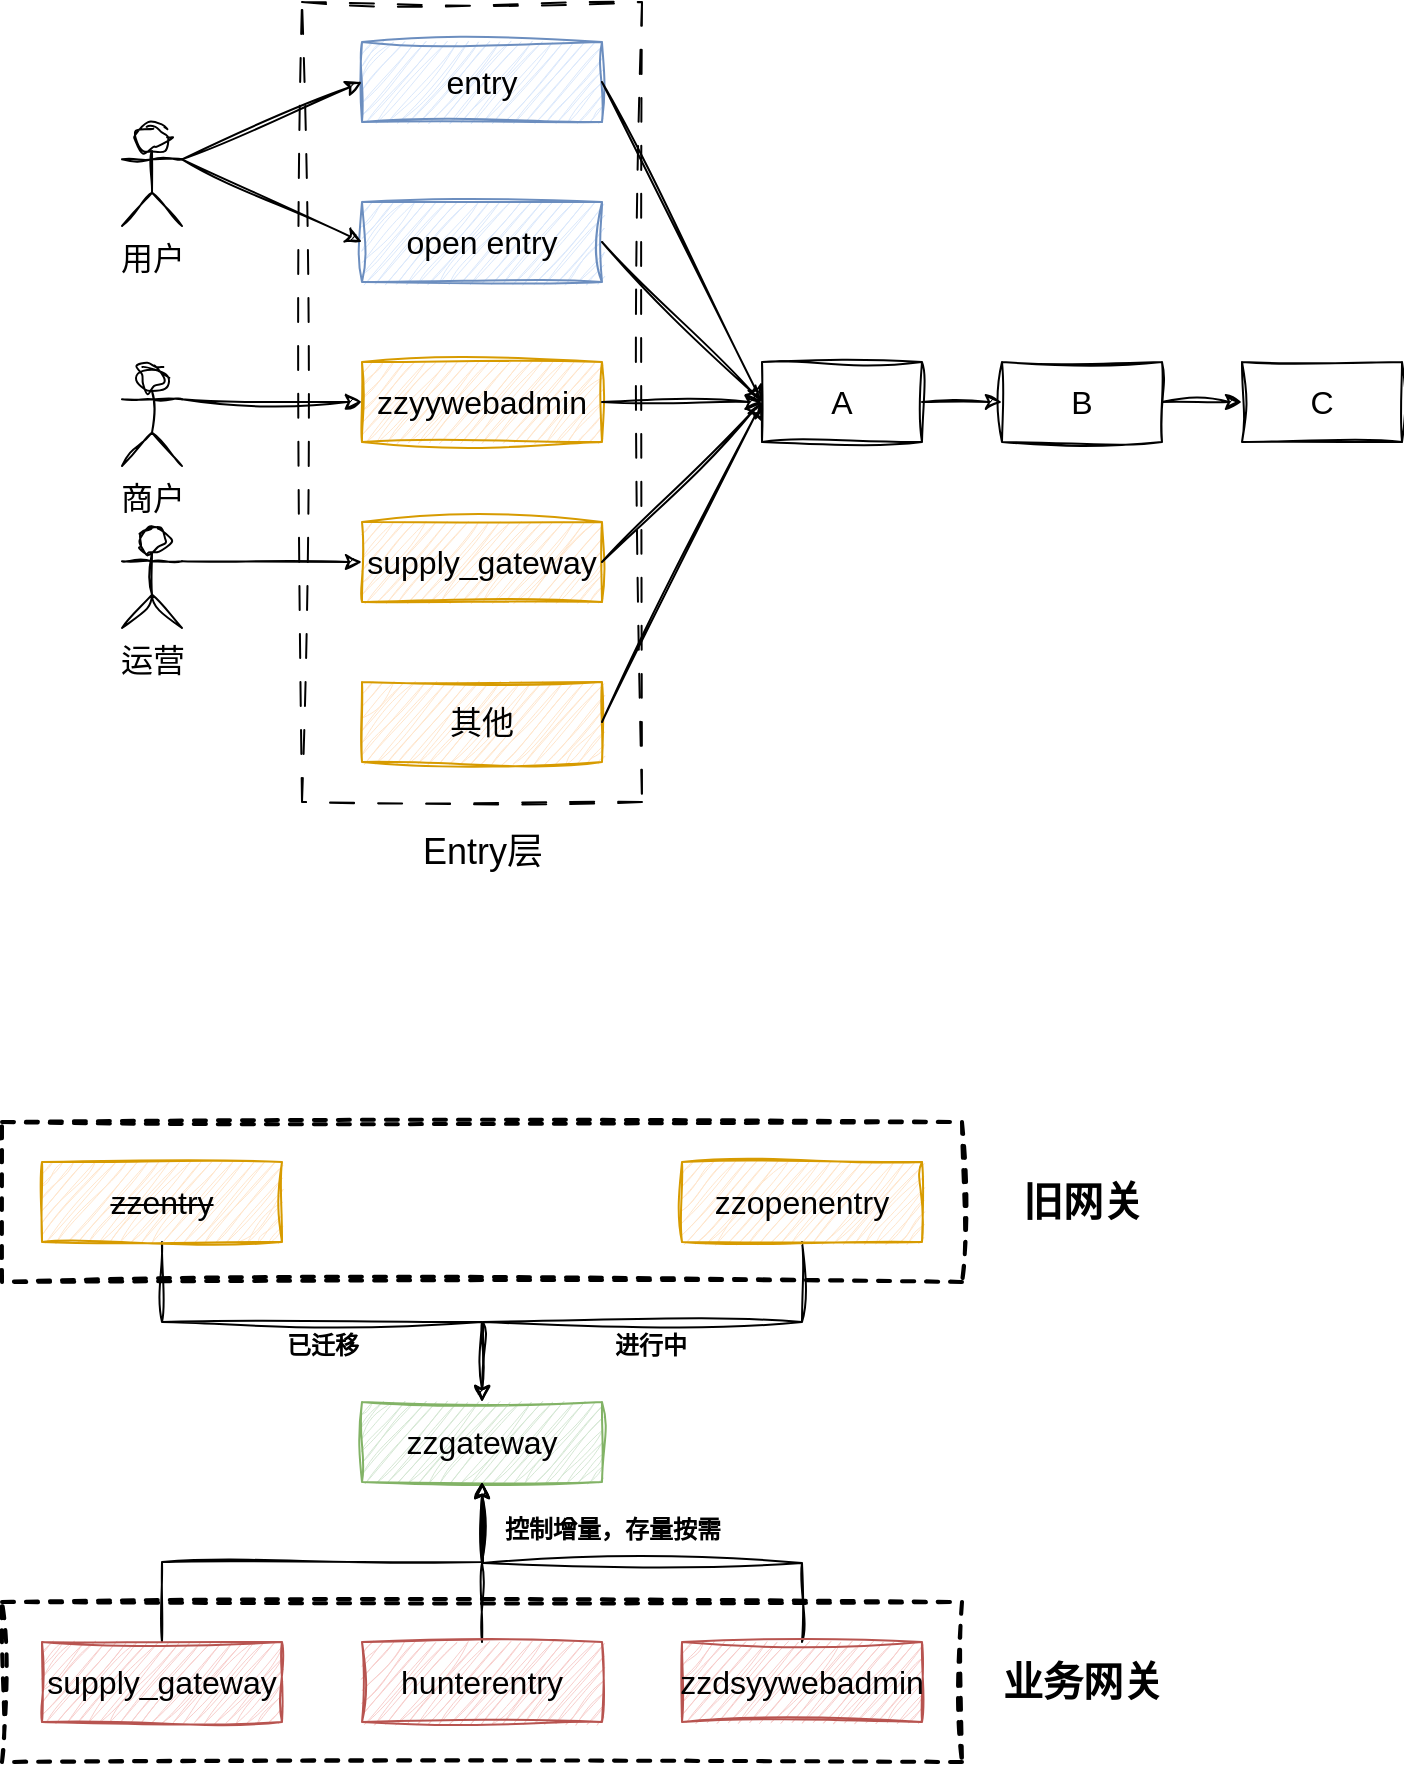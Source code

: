 <mxfile version="27.1.6">
  <diagram name="第 1 页" id="-oJ8g-evq7t_JlolHOR6">
    <mxGraphModel dx="1542" dy="1126" grid="1" gridSize="10" guides="1" tooltips="1" connect="1" arrows="1" fold="1" page="1" pageScale="1" pageWidth="827" pageHeight="1169" math="0" shadow="0">
      <root>
        <mxCell id="0" />
        <mxCell id="1" parent="0" />
        <mxCell id="vNhl9Bx8lMaB6bppikqN-8" value="" style="rounded=0;whiteSpace=wrap;html=1;sketch=1;hachureGap=4;jiggle=2;curveFitting=1;fontFamily=Architects Daughter;fontSource=https%3A%2F%2Ffonts.googleapis.com%2Fcss%3Ffamily%3DArchitects%2BDaughter;fillColor=none;dashed=1;strokeWidth=2;" vertex="1" parent="1">
          <mxGeometry x="60" y="980" width="480" height="80" as="geometry" />
        </mxCell>
        <mxCell id="vNhl9Bx8lMaB6bppikqN-7" value="" style="rounded=0;whiteSpace=wrap;html=1;sketch=1;hachureGap=4;jiggle=2;curveFitting=1;fontFamily=Architects Daughter;fontSource=https%3A%2F%2Ffonts.googleapis.com%2Fcss%3Ffamily%3DArchitects%2BDaughter;fillColor=none;dashed=1;strokeWidth=2;" vertex="1" parent="1">
          <mxGeometry x="60" y="740" width="480" height="80" as="geometry" />
        </mxCell>
        <mxCell id="xvBxuv2EjaNDSOwoqCo1-30" value="" style="rounded=0;whiteSpace=wrap;html=1;fillColor=none;dashed=1;dashPattern=12 12;sketch=1;curveFitting=1;jiggle=2;" parent="1" vertex="1">
          <mxGeometry x="210" y="180" width="170" height="400" as="geometry" />
        </mxCell>
        <mxCell id="xvBxuv2EjaNDSOwoqCo1-1" value="&lt;font style=&quot;font-size: 16px;&quot;&gt;用户&lt;/font&gt;" style="shape=umlActor;verticalLabelPosition=bottom;verticalAlign=top;html=1;outlineConnect=0;sketch=1;curveFitting=1;jiggle=2;" parent="1" vertex="1">
          <mxGeometry x="120" y="242" width="30" height="50" as="geometry" />
        </mxCell>
        <mxCell id="xvBxuv2EjaNDSOwoqCo1-3" value="&lt;font style=&quot;font-size: 16px;&quot;&gt;entry&lt;/font&gt;" style="rounded=0;whiteSpace=wrap;html=1;fillColor=#dae8fc;strokeColor=#6c8ebf;sketch=1;curveFitting=1;jiggle=2;" parent="1" vertex="1">
          <mxGeometry x="240" y="200" width="120" height="40" as="geometry" />
        </mxCell>
        <mxCell id="xvBxuv2EjaNDSOwoqCo1-5" value="&lt;font style=&quot;font-size: 16px;&quot;&gt;open entry&lt;/font&gt;" style="rounded=0;whiteSpace=wrap;html=1;fillColor=#dae8fc;strokeColor=#6c8ebf;sketch=1;curveFitting=1;jiggle=2;" parent="1" vertex="1">
          <mxGeometry x="240" y="280" width="120" height="40" as="geometry" />
        </mxCell>
        <mxCell id="xvBxuv2EjaNDSOwoqCo1-26" style="edgeStyle=orthogonalEdgeStyle;rounded=0;orthogonalLoop=1;jettySize=auto;html=1;exitX=1;exitY=0.5;exitDx=0;exitDy=0;entryX=0;entryY=0.5;entryDx=0;entryDy=0;sketch=1;curveFitting=1;jiggle=2;" parent="1" source="xvBxuv2EjaNDSOwoqCo1-6" target="xvBxuv2EjaNDSOwoqCo1-7" edge="1">
          <mxGeometry relative="1" as="geometry" />
        </mxCell>
        <mxCell id="xvBxuv2EjaNDSOwoqCo1-6" value="&lt;font style=&quot;font-size: 16px;&quot;&gt;A&lt;/font&gt;" style="rounded=0;whiteSpace=wrap;html=1;sketch=1;curveFitting=1;jiggle=2;" parent="1" vertex="1">
          <mxGeometry x="440" y="360" width="80" height="40" as="geometry" />
        </mxCell>
        <mxCell id="xvBxuv2EjaNDSOwoqCo1-27" style="edgeStyle=orthogonalEdgeStyle;rounded=0;orthogonalLoop=1;jettySize=auto;html=1;exitX=1;exitY=0.5;exitDx=0;exitDy=0;entryX=0;entryY=0.5;entryDx=0;entryDy=0;sketch=1;curveFitting=1;jiggle=2;" parent="1" source="xvBxuv2EjaNDSOwoqCo1-7" target="xvBxuv2EjaNDSOwoqCo1-8" edge="1">
          <mxGeometry relative="1" as="geometry" />
        </mxCell>
        <mxCell id="xvBxuv2EjaNDSOwoqCo1-7" value="&lt;span style=&quot;font-size: 16px;&quot;&gt;B&lt;/span&gt;" style="rounded=0;whiteSpace=wrap;html=1;sketch=1;curveFitting=1;jiggle=2;" parent="1" vertex="1">
          <mxGeometry x="560" y="360" width="80" height="40" as="geometry" />
        </mxCell>
        <mxCell id="xvBxuv2EjaNDSOwoqCo1-8" value="&lt;span style=&quot;font-size: 16px;&quot;&gt;C&lt;/span&gt;" style="rounded=0;whiteSpace=wrap;html=1;sketch=1;curveFitting=1;jiggle=2;" parent="1" vertex="1">
          <mxGeometry x="680" y="360" width="80" height="40" as="geometry" />
        </mxCell>
        <mxCell id="xvBxuv2EjaNDSOwoqCo1-9" value="&lt;font style=&quot;font-size: 16px;&quot;&gt;zzyywebadmin&lt;/font&gt;" style="rounded=0;whiteSpace=wrap;html=1;fillColor=#ffe6cc;strokeColor=#d79b00;sketch=1;curveFitting=1;jiggle=2;" parent="1" vertex="1">
          <mxGeometry x="240" y="360" width="120" height="40" as="geometry" />
        </mxCell>
        <mxCell id="xvBxuv2EjaNDSOwoqCo1-10" value="&lt;font style=&quot;font-size: 16px;&quot;&gt;supply_gateway&lt;/font&gt;" style="rounded=0;whiteSpace=wrap;html=1;fillColor=#ffe6cc;strokeColor=#d79b00;sketch=1;curveFitting=1;jiggle=2;" parent="1" vertex="1">
          <mxGeometry x="240" y="440" width="120" height="40" as="geometry" />
        </mxCell>
        <mxCell id="xvBxuv2EjaNDSOwoqCo1-13" value="&lt;font style=&quot;font-size: 16px;&quot;&gt;商户&lt;/font&gt;" style="shape=umlActor;verticalLabelPosition=bottom;verticalAlign=top;html=1;outlineConnect=0;sketch=1;curveFitting=1;jiggle=2;" parent="1" vertex="1">
          <mxGeometry x="120" y="362" width="30" height="50" as="geometry" />
        </mxCell>
        <mxCell id="xvBxuv2EjaNDSOwoqCo1-14" value="&lt;font style=&quot;font-size: 16px;&quot;&gt;运营&lt;/font&gt;" style="shape=umlActor;verticalLabelPosition=bottom;verticalAlign=top;html=1;outlineConnect=0;sketch=1;curveFitting=1;jiggle=2;" parent="1" vertex="1">
          <mxGeometry x="120" y="443" width="30" height="50" as="geometry" />
        </mxCell>
        <mxCell id="xvBxuv2EjaNDSOwoqCo1-18" value="" style="endArrow=classic;html=1;rounded=0;exitX=1;exitY=0.333;exitDx=0;exitDy=0;exitPerimeter=0;entryX=0;entryY=0.5;entryDx=0;entryDy=0;sketch=1;curveFitting=1;jiggle=2;" parent="1" source="xvBxuv2EjaNDSOwoqCo1-1" target="xvBxuv2EjaNDSOwoqCo1-3" edge="1">
          <mxGeometry width="50" height="50" relative="1" as="geometry">
            <mxPoint x="170" y="160" as="sourcePoint" />
            <mxPoint x="220" y="110" as="targetPoint" />
          </mxGeometry>
        </mxCell>
        <mxCell id="xvBxuv2EjaNDSOwoqCo1-19" value="" style="endArrow=classic;html=1;rounded=0;exitX=1;exitY=0.333;exitDx=0;exitDy=0;exitPerimeter=0;entryX=0;entryY=0.5;entryDx=0;entryDy=0;sketch=1;curveFitting=1;jiggle=2;" parent="1" source="xvBxuv2EjaNDSOwoqCo1-1" target="xvBxuv2EjaNDSOwoqCo1-5" edge="1">
          <mxGeometry width="50" height="50" relative="1" as="geometry">
            <mxPoint x="160" y="260" as="sourcePoint" />
            <mxPoint x="250" y="230" as="targetPoint" />
          </mxGeometry>
        </mxCell>
        <mxCell id="xvBxuv2EjaNDSOwoqCo1-20" value="" style="endArrow=classic;html=1;rounded=0;exitX=1;exitY=0.5;exitDx=0;exitDy=0;entryX=0;entryY=0.5;entryDx=0;entryDy=0;sketch=1;curveFitting=1;jiggle=2;" parent="1" source="xvBxuv2EjaNDSOwoqCo1-3" target="xvBxuv2EjaNDSOwoqCo1-6" edge="1">
          <mxGeometry width="50" height="50" relative="1" as="geometry">
            <mxPoint x="160" y="269" as="sourcePoint" />
            <mxPoint x="250" y="310" as="targetPoint" />
          </mxGeometry>
        </mxCell>
        <mxCell id="xvBxuv2EjaNDSOwoqCo1-21" value="" style="endArrow=classic;html=1;rounded=0;exitX=1;exitY=0.5;exitDx=0;exitDy=0;entryX=0;entryY=0.5;entryDx=0;entryDy=0;sketch=1;curveFitting=1;jiggle=2;" parent="1" source="xvBxuv2EjaNDSOwoqCo1-5" target="xvBxuv2EjaNDSOwoqCo1-6" edge="1">
          <mxGeometry width="50" height="50" relative="1" as="geometry">
            <mxPoint x="370" y="230" as="sourcePoint" />
            <mxPoint x="450" y="350" as="targetPoint" />
          </mxGeometry>
        </mxCell>
        <mxCell id="xvBxuv2EjaNDSOwoqCo1-22" value="" style="endArrow=classic;html=1;rounded=0;exitX=1;exitY=0.5;exitDx=0;exitDy=0;entryX=0;entryY=0.5;entryDx=0;entryDy=0;sketch=1;curveFitting=1;jiggle=2;" parent="1" source="xvBxuv2EjaNDSOwoqCo1-9" target="xvBxuv2EjaNDSOwoqCo1-6" edge="1">
          <mxGeometry width="50" height="50" relative="1" as="geometry">
            <mxPoint x="370" y="310" as="sourcePoint" />
            <mxPoint x="450" y="350" as="targetPoint" />
          </mxGeometry>
        </mxCell>
        <mxCell id="xvBxuv2EjaNDSOwoqCo1-23" value="" style="endArrow=classic;html=1;rounded=0;exitX=1;exitY=0.5;exitDx=0;exitDy=0;entryX=0;entryY=0.5;entryDx=0;entryDy=0;sketch=1;curveFitting=1;jiggle=2;" parent="1" source="xvBxuv2EjaNDSOwoqCo1-10" target="xvBxuv2EjaNDSOwoqCo1-6" edge="1">
          <mxGeometry width="50" height="50" relative="1" as="geometry">
            <mxPoint x="370" y="390" as="sourcePoint" />
            <mxPoint x="450" y="350" as="targetPoint" />
          </mxGeometry>
        </mxCell>
        <mxCell id="xvBxuv2EjaNDSOwoqCo1-24" value="&lt;span style=&quot;font-size: 16px;&quot;&gt;其他&lt;/span&gt;" style="rounded=0;whiteSpace=wrap;html=1;fillColor=#ffe6cc;strokeColor=#d79b00;sketch=1;curveFitting=1;jiggle=2;" parent="1" vertex="1">
          <mxGeometry x="240" y="520" width="120" height="40" as="geometry" />
        </mxCell>
        <mxCell id="xvBxuv2EjaNDSOwoqCo1-25" value="" style="endArrow=classic;html=1;rounded=0;exitX=1;exitY=0.5;exitDx=0;exitDy=0;entryX=0;entryY=0.5;entryDx=0;entryDy=0;sketch=1;curveFitting=1;jiggle=2;" parent="1" source="xvBxuv2EjaNDSOwoqCo1-24" target="xvBxuv2EjaNDSOwoqCo1-6" edge="1">
          <mxGeometry width="50" height="50" relative="1" as="geometry">
            <mxPoint x="370" y="470" as="sourcePoint" />
            <mxPoint x="450" y="350" as="targetPoint" />
          </mxGeometry>
        </mxCell>
        <mxCell id="xvBxuv2EjaNDSOwoqCo1-28" value="" style="endArrow=classic;html=1;rounded=0;exitX=1;exitY=0.333;exitDx=0;exitDy=0;exitPerimeter=0;entryX=0;entryY=0.5;entryDx=0;entryDy=0;sketch=1;curveFitting=1;jiggle=2;" parent="1" source="xvBxuv2EjaNDSOwoqCo1-13" target="xvBxuv2EjaNDSOwoqCo1-9" edge="1">
          <mxGeometry width="50" height="50" relative="1" as="geometry">
            <mxPoint x="160" y="269" as="sourcePoint" />
            <mxPoint x="250" y="310" as="targetPoint" />
          </mxGeometry>
        </mxCell>
        <mxCell id="xvBxuv2EjaNDSOwoqCo1-29" value="" style="endArrow=classic;html=1;rounded=0;exitX=1;exitY=0.333;exitDx=0;exitDy=0;exitPerimeter=0;entryX=0;entryY=0.5;entryDx=0;entryDy=0;sketch=1;curveFitting=1;jiggle=2;" parent="1" source="xvBxuv2EjaNDSOwoqCo1-14" target="xvBxuv2EjaNDSOwoqCo1-10" edge="1">
          <mxGeometry width="50" height="50" relative="1" as="geometry">
            <mxPoint x="160" y="389" as="sourcePoint" />
            <mxPoint x="250" y="390" as="targetPoint" />
          </mxGeometry>
        </mxCell>
        <mxCell id="xvBxuv2EjaNDSOwoqCo1-31" value="&lt;font style=&quot;font-size: 18px;&quot;&gt;Entry层&lt;/font&gt;" style="text;html=1;align=center;verticalAlign=middle;resizable=0;points=[];autosize=1;strokeColor=none;fillColor=none;sketch=1;curveFitting=1;jiggle=2;" parent="1" vertex="1">
          <mxGeometry x="260" y="585" width="80" height="40" as="geometry" />
        </mxCell>
        <mxCell id="vNhl9Bx8lMaB6bppikqN-9" style="edgeStyle=orthogonalEdgeStyle;rounded=0;sketch=1;hachureGap=4;jiggle=2;curveFitting=1;orthogonalLoop=1;jettySize=auto;html=1;exitX=0.5;exitY=1;exitDx=0;exitDy=0;entryX=0.5;entryY=0;entryDx=0;entryDy=0;fontFamily=Architects Daughter;fontSource=https%3A%2F%2Ffonts.googleapis.com%2Fcss%3Ffamily%3DArchitects%2BDaughter;" edge="1" parent="1" source="vNhl9Bx8lMaB6bppikqN-1" target="vNhl9Bx8lMaB6bppikqN-3">
          <mxGeometry relative="1" as="geometry" />
        </mxCell>
        <mxCell id="vNhl9Bx8lMaB6bppikqN-1" value="&lt;font style=&quot;font-size: 16px;&quot;&gt;&lt;strike&gt;zzentry&lt;/strike&gt;&lt;/font&gt;" style="rounded=0;whiteSpace=wrap;html=1;fillColor=#ffe6cc;strokeColor=#d79b00;sketch=1;curveFitting=1;jiggle=2;" vertex="1" parent="1">
          <mxGeometry x="80" y="760" width="120" height="40" as="geometry" />
        </mxCell>
        <mxCell id="vNhl9Bx8lMaB6bppikqN-10" style="edgeStyle=orthogonalEdgeStyle;rounded=0;sketch=1;hachureGap=4;jiggle=2;curveFitting=1;orthogonalLoop=1;jettySize=auto;html=1;exitX=0.5;exitY=1;exitDx=0;exitDy=0;fontFamily=Architects Daughter;fontSource=https%3A%2F%2Ffonts.googleapis.com%2Fcss%3Ffamily%3DArchitects%2BDaughter;" edge="1" parent="1" source="vNhl9Bx8lMaB6bppikqN-2">
          <mxGeometry relative="1" as="geometry">
            <mxPoint x="300" y="880" as="targetPoint" />
          </mxGeometry>
        </mxCell>
        <mxCell id="vNhl9Bx8lMaB6bppikqN-2" value="&lt;font style=&quot;font-size: 16px;&quot;&gt;zzopenentry&lt;/font&gt;" style="rounded=0;whiteSpace=wrap;html=1;fillColor=#ffe6cc;strokeColor=#d79b00;sketch=1;curveFitting=1;jiggle=2;" vertex="1" parent="1">
          <mxGeometry x="400" y="760" width="120" height="40" as="geometry" />
        </mxCell>
        <mxCell id="vNhl9Bx8lMaB6bppikqN-3" value="&lt;font style=&quot;font-size: 16px;&quot;&gt;zzgateway&lt;/font&gt;" style="rounded=0;whiteSpace=wrap;html=1;fillColor=#d5e8d4;strokeColor=#82b366;sketch=1;curveFitting=1;jiggle=2;" vertex="1" parent="1">
          <mxGeometry x="240" y="880" width="120" height="40" as="geometry" />
        </mxCell>
        <mxCell id="vNhl9Bx8lMaB6bppikqN-11" style="edgeStyle=orthogonalEdgeStyle;rounded=0;sketch=1;hachureGap=4;jiggle=2;curveFitting=1;orthogonalLoop=1;jettySize=auto;html=1;exitX=0.5;exitY=0;exitDx=0;exitDy=0;entryX=0.5;entryY=1;entryDx=0;entryDy=0;fontFamily=Architects Daughter;fontSource=https%3A%2F%2Ffonts.googleapis.com%2Fcss%3Ffamily%3DArchitects%2BDaughter;" edge="1" parent="1" source="vNhl9Bx8lMaB6bppikqN-4" target="vNhl9Bx8lMaB6bppikqN-3">
          <mxGeometry relative="1" as="geometry" />
        </mxCell>
        <mxCell id="vNhl9Bx8lMaB6bppikqN-4" value="&lt;font style=&quot;font-size: 16px;&quot;&gt;supply_gateway&lt;/font&gt;" style="rounded=0;whiteSpace=wrap;html=1;fillColor=#f8cecc;strokeColor=#b85450;sketch=1;curveFitting=1;jiggle=2;" vertex="1" parent="1">
          <mxGeometry x="80" y="1000" width="120" height="40" as="geometry" />
        </mxCell>
        <mxCell id="vNhl9Bx8lMaB6bppikqN-12" style="edgeStyle=orthogonalEdgeStyle;rounded=0;sketch=1;hachureGap=4;jiggle=2;curveFitting=1;orthogonalLoop=1;jettySize=auto;html=1;exitX=0.5;exitY=0;exitDx=0;exitDy=0;fontFamily=Architects Daughter;fontSource=https%3A%2F%2Ffonts.googleapis.com%2Fcss%3Ffamily%3DArchitects%2BDaughter;" edge="1" parent="1" source="vNhl9Bx8lMaB6bppikqN-5">
          <mxGeometry relative="1" as="geometry">
            <mxPoint x="300" y="920" as="targetPoint" />
          </mxGeometry>
        </mxCell>
        <mxCell id="vNhl9Bx8lMaB6bppikqN-5" value="&lt;font style=&quot;font-size: 16px;&quot;&gt;hunterentry&lt;/font&gt;" style="rounded=0;whiteSpace=wrap;html=1;fillColor=#f8cecc;strokeColor=#b85450;sketch=1;curveFitting=1;jiggle=2;" vertex="1" parent="1">
          <mxGeometry x="240" y="1000" width="120" height="40" as="geometry" />
        </mxCell>
        <mxCell id="vNhl9Bx8lMaB6bppikqN-13" style="edgeStyle=orthogonalEdgeStyle;rounded=0;sketch=1;hachureGap=4;jiggle=2;curveFitting=1;orthogonalLoop=1;jettySize=auto;html=1;exitX=0.5;exitY=0;exitDx=0;exitDy=0;fontFamily=Architects Daughter;fontSource=https%3A%2F%2Ffonts.googleapis.com%2Fcss%3Ffamily%3DArchitects%2BDaughter;" edge="1" parent="1" source="vNhl9Bx8lMaB6bppikqN-6">
          <mxGeometry relative="1" as="geometry">
            <mxPoint x="300" y="920" as="targetPoint" />
          </mxGeometry>
        </mxCell>
        <mxCell id="vNhl9Bx8lMaB6bppikqN-6" value="&lt;font style=&quot;font-size: 16px;&quot;&gt;zzdsyywebadmin&lt;/font&gt;" style="rounded=0;whiteSpace=wrap;html=1;fillColor=#f8cecc;strokeColor=#b85450;sketch=1;curveFitting=1;jiggle=2;" vertex="1" parent="1">
          <mxGeometry x="400" y="1000" width="120" height="40" as="geometry" />
        </mxCell>
        <mxCell id="vNhl9Bx8lMaB6bppikqN-14" value="&lt;b&gt;已迁移&lt;/b&gt;" style="text;html=1;align=center;verticalAlign=middle;resizable=0;points=[];autosize=1;strokeColor=none;fillColor=none;fontFamily=Architects Daughter;fontSource=https%3A%2F%2Ffonts.googleapis.com%2Fcss%3Ffamily%3DArchitects%2BDaughter;" vertex="1" parent="1">
          <mxGeometry x="190" y="838" width="60" height="30" as="geometry" />
        </mxCell>
        <mxCell id="vNhl9Bx8lMaB6bppikqN-15" value="&lt;b&gt;进行中&lt;/b&gt;" style="text;html=1;align=center;verticalAlign=middle;resizable=0;points=[];autosize=1;strokeColor=none;fillColor=none;fontFamily=Architects Daughter;fontSource=https%3A%2F%2Ffonts.googleapis.com%2Fcss%3Ffamily%3DArchitects%2BDaughter;" vertex="1" parent="1">
          <mxGeometry x="354" y="838" width="60" height="30" as="geometry" />
        </mxCell>
        <mxCell id="vNhl9Bx8lMaB6bppikqN-16" value="&lt;b&gt;控制增量，存量按需&lt;/b&gt;" style="text;html=1;align=center;verticalAlign=middle;resizable=0;points=[];autosize=1;strokeColor=none;fillColor=none;fontFamily=Architects Daughter;fontSource=https%3A%2F%2Ffonts.googleapis.com%2Fcss%3Ffamily%3DArchitects%2BDaughter;" vertex="1" parent="1">
          <mxGeometry x="300" y="930" width="130" height="30" as="geometry" />
        </mxCell>
        <mxCell id="vNhl9Bx8lMaB6bppikqN-17" value="&lt;b&gt;&lt;font style=&quot;font-size: 20px;&quot;&gt;旧网关&lt;/font&gt;&lt;/b&gt;" style="text;html=1;align=center;verticalAlign=middle;resizable=0;points=[];autosize=1;strokeColor=none;fillColor=none;fontFamily=Architects Daughter;fontSource=https%3A%2F%2Ffonts.googleapis.com%2Fcss%3Ffamily%3DArchitects%2BDaughter;" vertex="1" parent="1">
          <mxGeometry x="560" y="760" width="80" height="40" as="geometry" />
        </mxCell>
        <mxCell id="vNhl9Bx8lMaB6bppikqN-18" value="&lt;b&gt;&lt;font style=&quot;font-size: 20px;&quot;&gt;业务网关&lt;/font&gt;&lt;/b&gt;" style="text;html=1;align=center;verticalAlign=middle;resizable=0;points=[];autosize=1;strokeColor=none;fillColor=none;fontFamily=Architects Daughter;fontSource=https%3A%2F%2Ffonts.googleapis.com%2Fcss%3Ffamily%3DArchitects%2BDaughter;" vertex="1" parent="1">
          <mxGeometry x="550" y="1000" width="100" height="40" as="geometry" />
        </mxCell>
      </root>
    </mxGraphModel>
  </diagram>
</mxfile>
